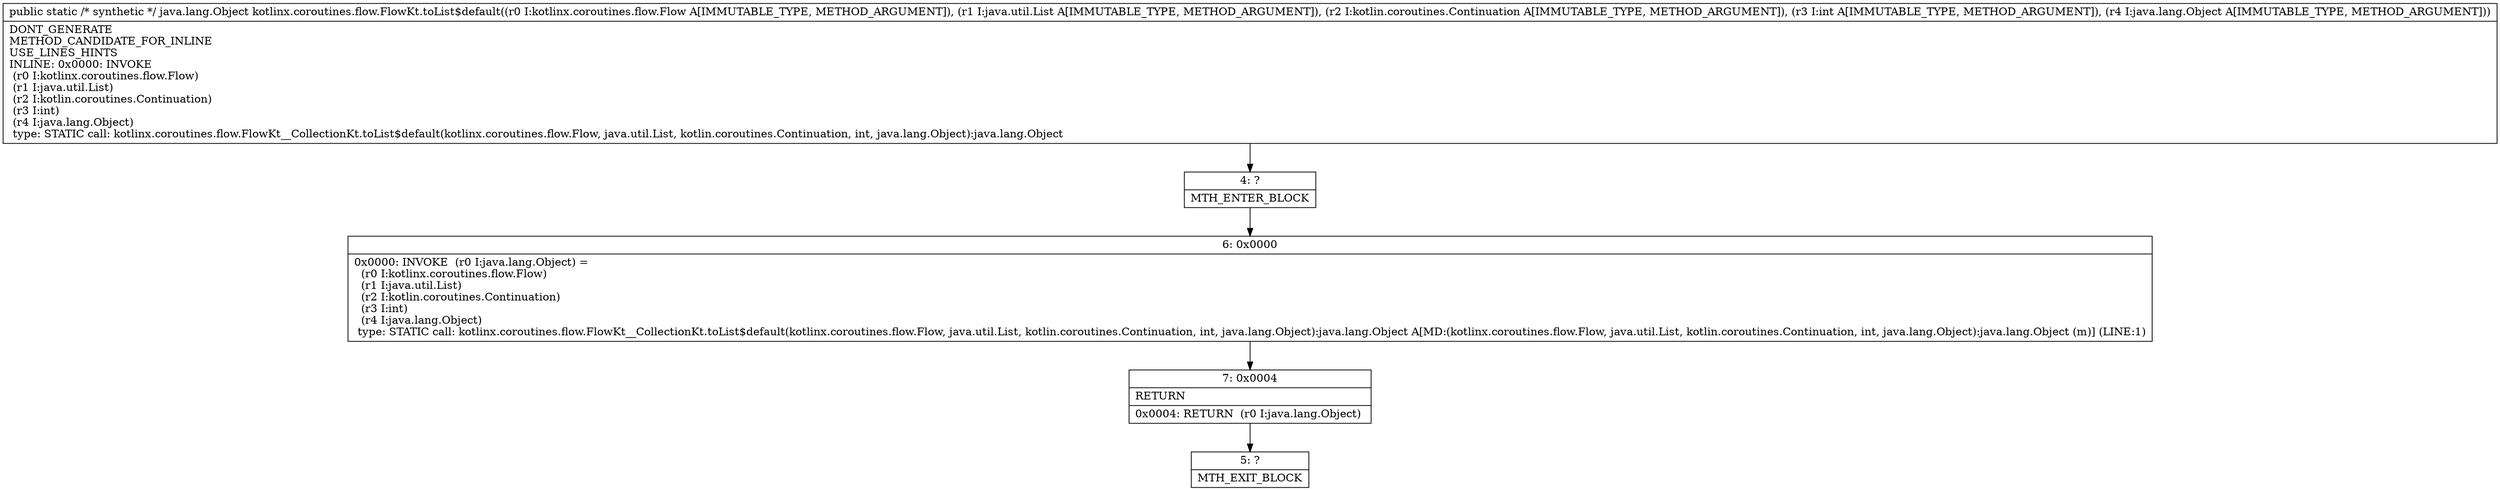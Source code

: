 digraph "CFG forkotlinx.coroutines.flow.FlowKt.toList$default(Lkotlinx\/coroutines\/flow\/Flow;Ljava\/util\/List;Lkotlin\/coroutines\/Continuation;ILjava\/lang\/Object;)Ljava\/lang\/Object;" {
Node_4 [shape=record,label="{4\:\ ?|MTH_ENTER_BLOCK\l}"];
Node_6 [shape=record,label="{6\:\ 0x0000|0x0000: INVOKE  (r0 I:java.lang.Object) = \l  (r0 I:kotlinx.coroutines.flow.Flow)\l  (r1 I:java.util.List)\l  (r2 I:kotlin.coroutines.Continuation)\l  (r3 I:int)\l  (r4 I:java.lang.Object)\l type: STATIC call: kotlinx.coroutines.flow.FlowKt__CollectionKt.toList$default(kotlinx.coroutines.flow.Flow, java.util.List, kotlin.coroutines.Continuation, int, java.lang.Object):java.lang.Object A[MD:(kotlinx.coroutines.flow.Flow, java.util.List, kotlin.coroutines.Continuation, int, java.lang.Object):java.lang.Object (m)] (LINE:1)\l}"];
Node_7 [shape=record,label="{7\:\ 0x0004|RETURN\l|0x0004: RETURN  (r0 I:java.lang.Object) \l}"];
Node_5 [shape=record,label="{5\:\ ?|MTH_EXIT_BLOCK\l}"];
MethodNode[shape=record,label="{public static \/* synthetic *\/ java.lang.Object kotlinx.coroutines.flow.FlowKt.toList$default((r0 I:kotlinx.coroutines.flow.Flow A[IMMUTABLE_TYPE, METHOD_ARGUMENT]), (r1 I:java.util.List A[IMMUTABLE_TYPE, METHOD_ARGUMENT]), (r2 I:kotlin.coroutines.Continuation A[IMMUTABLE_TYPE, METHOD_ARGUMENT]), (r3 I:int A[IMMUTABLE_TYPE, METHOD_ARGUMENT]), (r4 I:java.lang.Object A[IMMUTABLE_TYPE, METHOD_ARGUMENT]))  | DONT_GENERATE\lMETHOD_CANDIDATE_FOR_INLINE\lUSE_LINES_HINTS\lINLINE: 0x0000: INVOKE  \l  (r0 I:kotlinx.coroutines.flow.Flow)\l  (r1 I:java.util.List)\l  (r2 I:kotlin.coroutines.Continuation)\l  (r3 I:int)\l  (r4 I:java.lang.Object)\l type: STATIC call: kotlinx.coroutines.flow.FlowKt__CollectionKt.toList$default(kotlinx.coroutines.flow.Flow, java.util.List, kotlin.coroutines.Continuation, int, java.lang.Object):java.lang.Object\l}"];
MethodNode -> Node_4;Node_4 -> Node_6;
Node_6 -> Node_7;
Node_7 -> Node_5;
}

